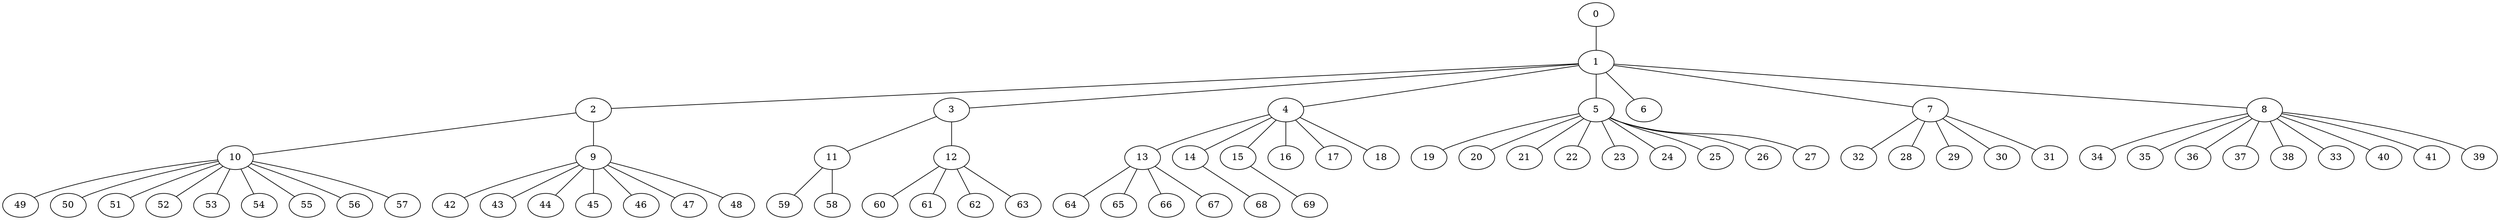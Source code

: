 
graph graphname {
    0 -- 1
1 -- 2
1 -- 3
1 -- 4
1 -- 5
1 -- 6
1 -- 7
1 -- 8
2 -- 10
2 -- 9
3 -- 11
3 -- 12
4 -- 13
4 -- 14
4 -- 15
4 -- 16
4 -- 17
4 -- 18
5 -- 19
5 -- 20
5 -- 21
5 -- 22
5 -- 23
5 -- 24
5 -- 25
5 -- 26
5 -- 27
7 -- 32
7 -- 28
7 -- 29
7 -- 30
7 -- 31
8 -- 34
8 -- 35
8 -- 36
8 -- 37
8 -- 38
8 -- 33
8 -- 40
8 -- 41
8 -- 39
9 -- 42
9 -- 43
9 -- 44
9 -- 45
9 -- 46
9 -- 47
9 -- 48
10 -- 49
10 -- 50
10 -- 51
10 -- 52
10 -- 53
10 -- 54
10 -- 55
10 -- 56
10 -- 57
11 -- 59
11 -- 58
12 -- 60
12 -- 61
12 -- 62
12 -- 63
13 -- 64
13 -- 65
13 -- 66
13 -- 67
14 -- 68
15 -- 69

}
